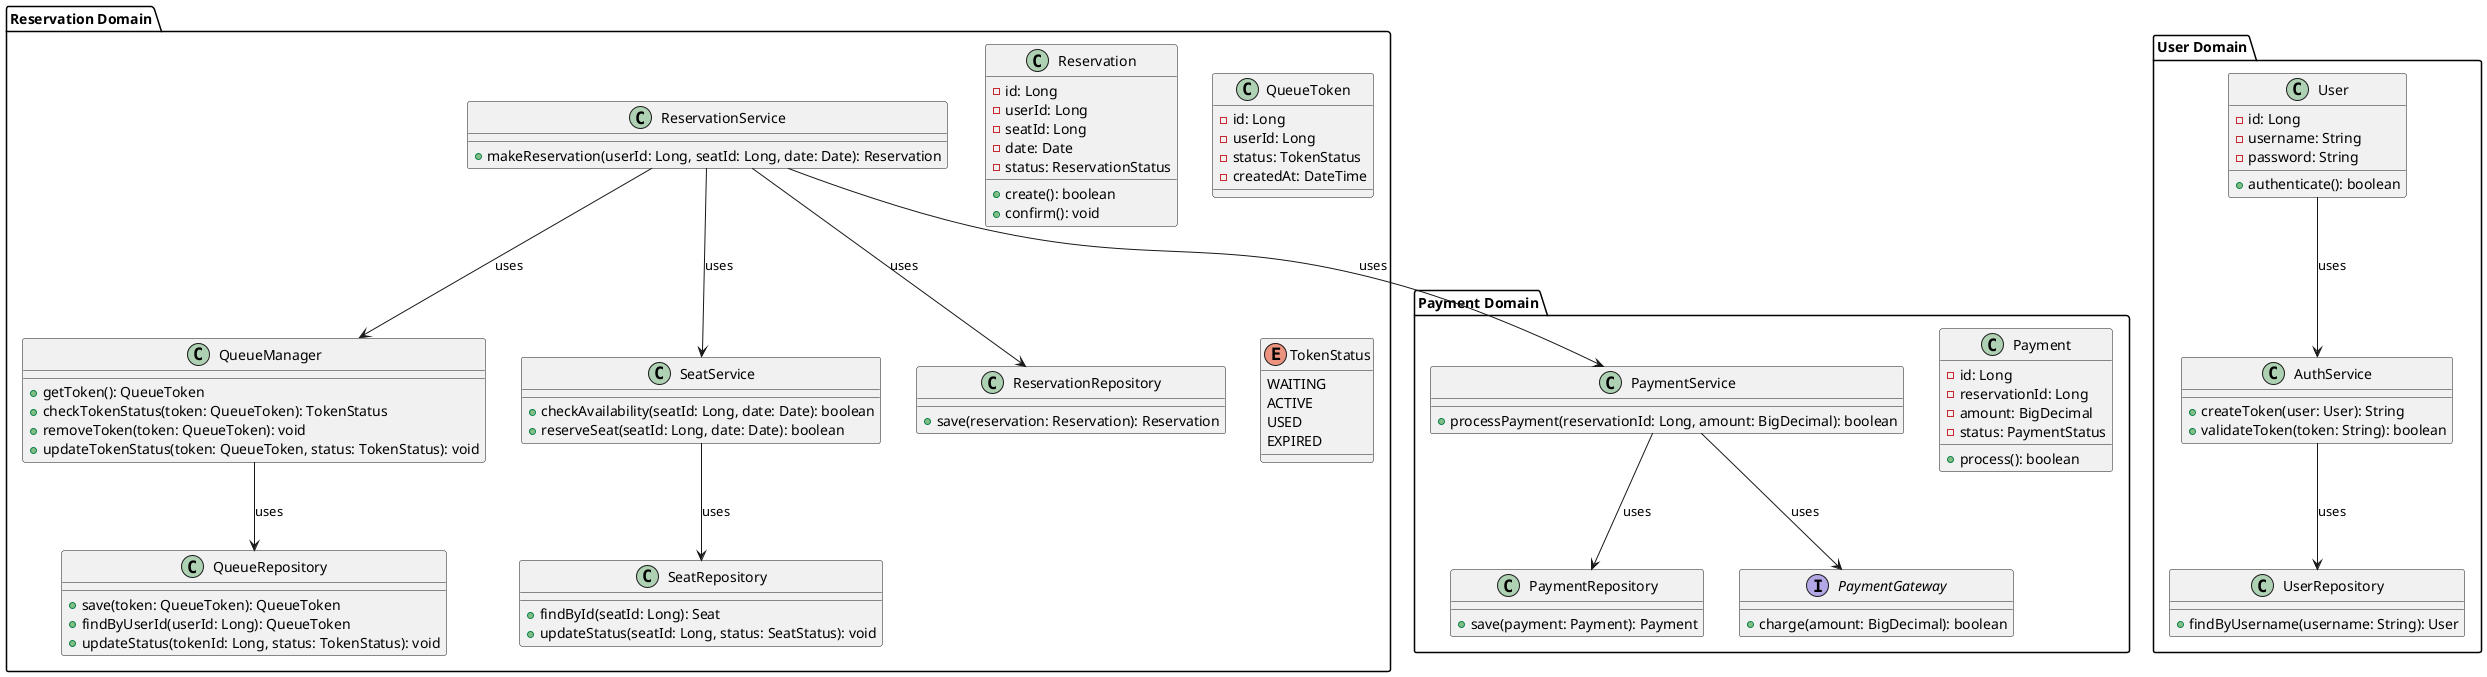 @startuml

package "User Domain" {
  class User {
    - id: Long
    - username: String
    - password: String
    + authenticate(): boolean
  }

  class AuthService {
    + createToken(user: User): String
    + validateToken(token: String): boolean
  }

  class UserRepository {
    + findByUsername(username: String): User
  }
}

package "Reservation Domain" {
  class Reservation {
    - id: Long
    - userId: Long
    - seatId: Long
    - date: Date
    - status: ReservationStatus
    + create(): boolean
    + confirm(): void
  }

  class ReservationService {
    + makeReservation(userId: Long, seatId: Long, date: Date): Reservation
  }

  class SeatService {
    + checkAvailability(seatId: Long, date: Date): boolean
    + reserveSeat(seatId: Long, date: Date): boolean
  }

  class ReservationRepository {
    + save(reservation: Reservation): Reservation
  }

  class SeatRepository {
    + findById(seatId: Long): Seat
    + updateStatus(seatId: Long, status: SeatStatus): void
  }

  class QueueManager {
      + getToken(): QueueToken
      + checkTokenStatus(token: QueueToken): TokenStatus
      + removeToken(token: QueueToken): void
      + updateTokenStatus(token: QueueToken, status: TokenStatus): void
  }

  class QueueToken {
      - id: Long
      - userId: Long
      - status: TokenStatus
      - createdAt: DateTime
  }

  enum TokenStatus {
      WAITING
      ACTIVE
      USED
      EXPIRED
  }

  class QueueRepository {
      + save(token: QueueToken): QueueToken
      + findByUserId(userId: Long): QueueToken
      + updateStatus(tokenId: Long, status: TokenStatus): void
  }

  ReservationService --> QueueManager : uses
  QueueManager --> QueueRepository : uses
}

package "Payment Domain" {
  class Payment {
    - id: Long
    - reservationId: Long
    - amount: BigDecimal
    - status: PaymentStatus
    + process(): boolean
  }

  class PaymentService {
    + processPayment(reservationId: Long, amount: BigDecimal): boolean
  }

  class PaymentRepository {
    + save(payment: Payment): Payment
  }

  interface PaymentGateway {
    + charge(amount: BigDecimal): boolean
  }
}

User --> AuthService : uses
AuthService --> UserRepository : uses
ReservationService --> SeatService : uses
ReservationService --> ReservationRepository : uses
SeatService --> SeatRepository : uses
ReservationService --> PaymentService : uses
PaymentService --> PaymentRepository : uses
PaymentService --> PaymentGateway : uses

@enduml


